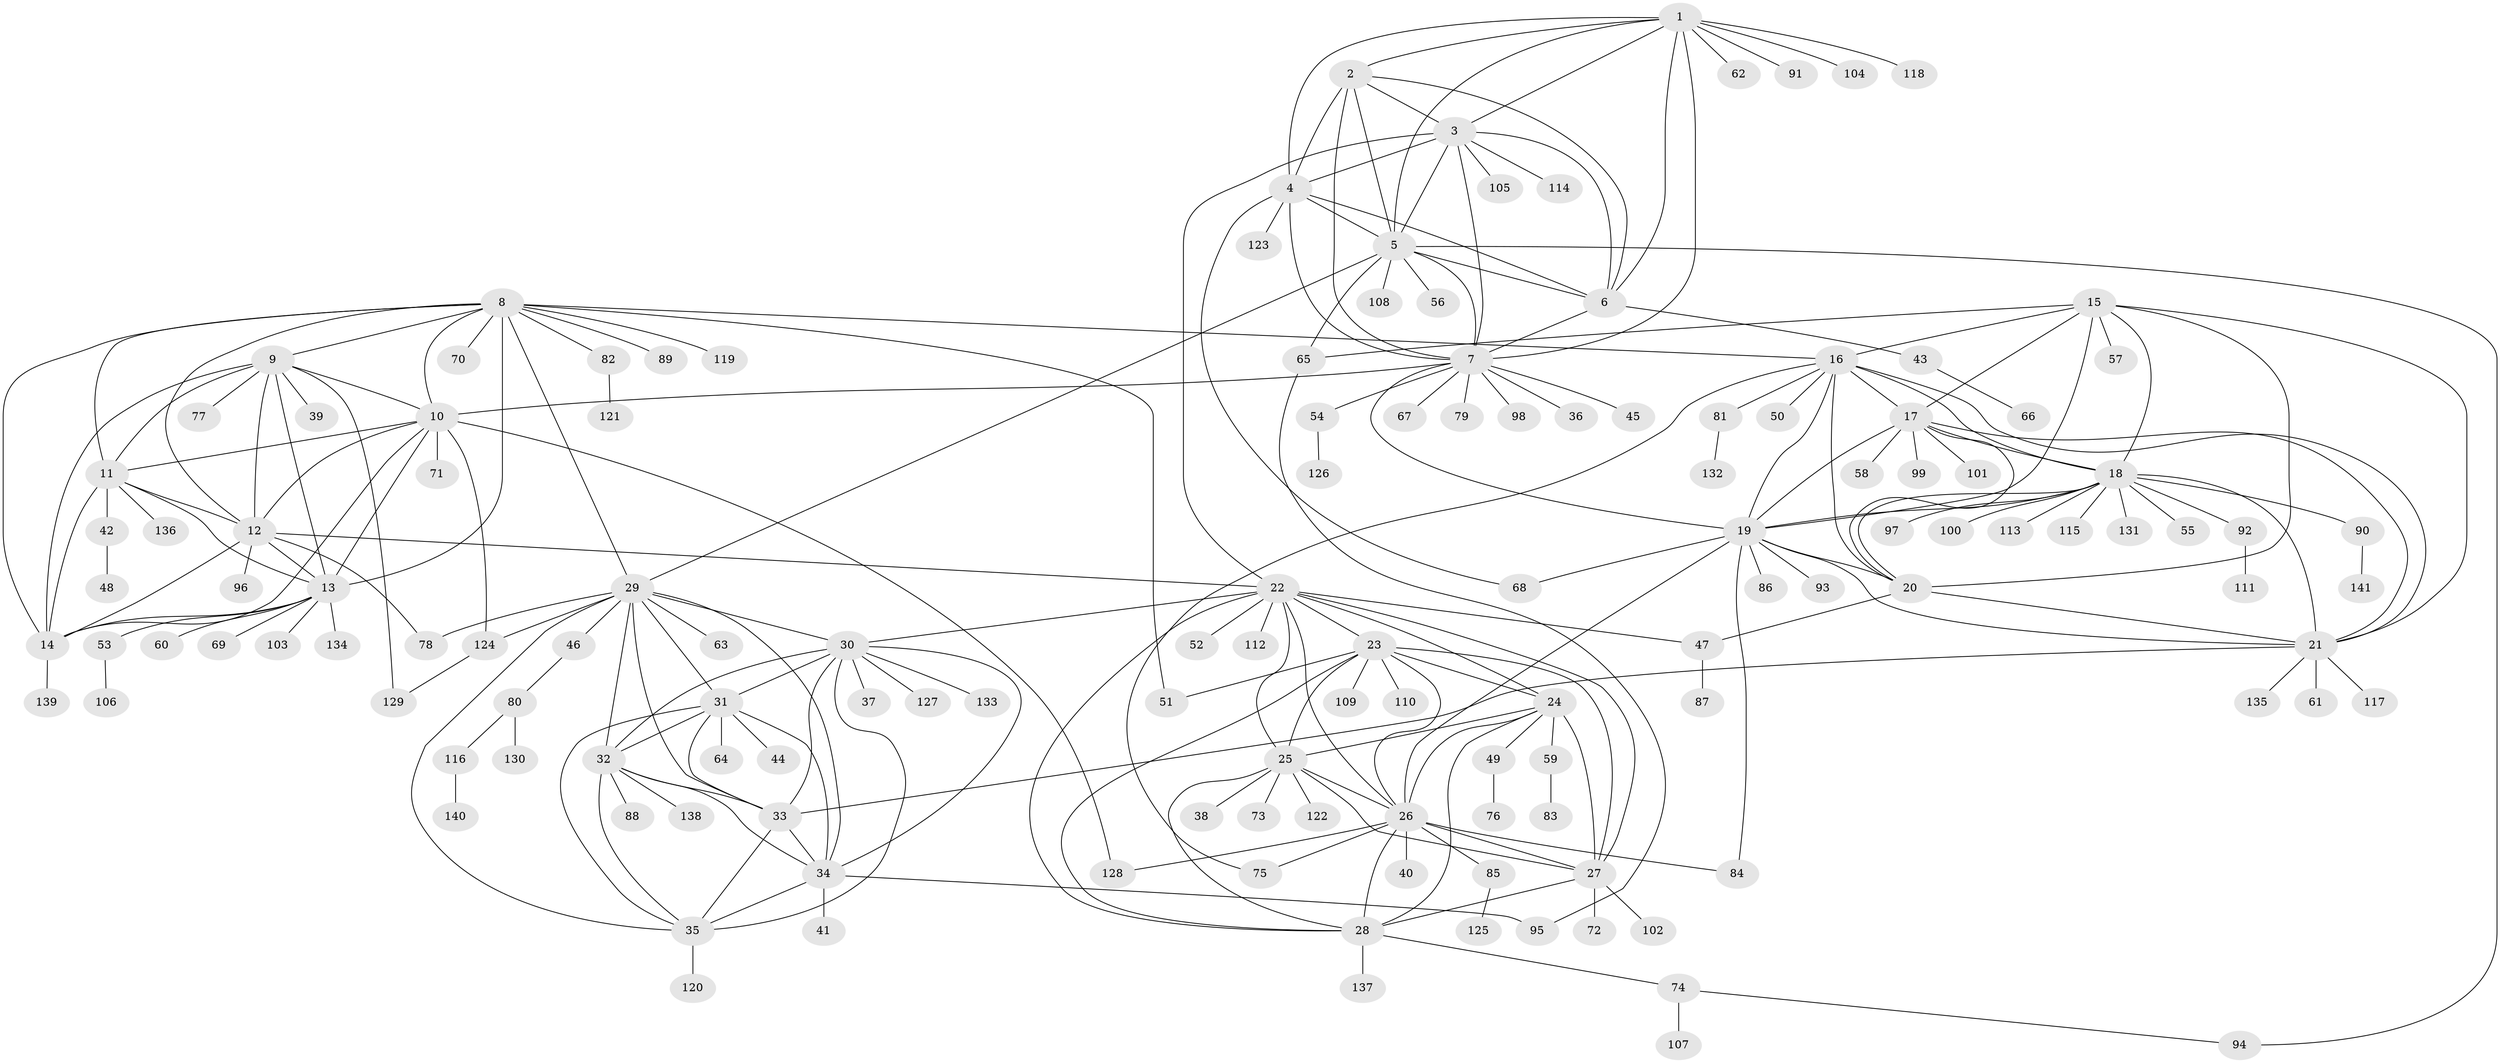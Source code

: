 // Generated by graph-tools (version 1.1) at 2025/37/03/09/25 02:37:11]
// undirected, 141 vertices, 233 edges
graph export_dot {
graph [start="1"]
  node [color=gray90,style=filled];
  1;
  2;
  3;
  4;
  5;
  6;
  7;
  8;
  9;
  10;
  11;
  12;
  13;
  14;
  15;
  16;
  17;
  18;
  19;
  20;
  21;
  22;
  23;
  24;
  25;
  26;
  27;
  28;
  29;
  30;
  31;
  32;
  33;
  34;
  35;
  36;
  37;
  38;
  39;
  40;
  41;
  42;
  43;
  44;
  45;
  46;
  47;
  48;
  49;
  50;
  51;
  52;
  53;
  54;
  55;
  56;
  57;
  58;
  59;
  60;
  61;
  62;
  63;
  64;
  65;
  66;
  67;
  68;
  69;
  70;
  71;
  72;
  73;
  74;
  75;
  76;
  77;
  78;
  79;
  80;
  81;
  82;
  83;
  84;
  85;
  86;
  87;
  88;
  89;
  90;
  91;
  92;
  93;
  94;
  95;
  96;
  97;
  98;
  99;
  100;
  101;
  102;
  103;
  104;
  105;
  106;
  107;
  108;
  109;
  110;
  111;
  112;
  113;
  114;
  115;
  116;
  117;
  118;
  119;
  120;
  121;
  122;
  123;
  124;
  125;
  126;
  127;
  128;
  129;
  130;
  131;
  132;
  133;
  134;
  135;
  136;
  137;
  138;
  139;
  140;
  141;
  1 -- 2;
  1 -- 3;
  1 -- 4;
  1 -- 5;
  1 -- 6;
  1 -- 7;
  1 -- 62;
  1 -- 91;
  1 -- 104;
  1 -- 118;
  2 -- 3;
  2 -- 4;
  2 -- 5;
  2 -- 6;
  2 -- 7;
  3 -- 4;
  3 -- 5;
  3 -- 6;
  3 -- 7;
  3 -- 22;
  3 -- 105;
  3 -- 114;
  4 -- 5;
  4 -- 6;
  4 -- 7;
  4 -- 68;
  4 -- 123;
  5 -- 6;
  5 -- 7;
  5 -- 29;
  5 -- 56;
  5 -- 65;
  5 -- 94;
  5 -- 108;
  6 -- 7;
  6 -- 43;
  7 -- 10;
  7 -- 19;
  7 -- 36;
  7 -- 45;
  7 -- 54;
  7 -- 67;
  7 -- 79;
  7 -- 98;
  8 -- 9;
  8 -- 10;
  8 -- 11;
  8 -- 12;
  8 -- 13;
  8 -- 14;
  8 -- 16;
  8 -- 29;
  8 -- 51;
  8 -- 70;
  8 -- 82;
  8 -- 89;
  8 -- 119;
  9 -- 10;
  9 -- 11;
  9 -- 12;
  9 -- 13;
  9 -- 14;
  9 -- 39;
  9 -- 77;
  9 -- 129;
  10 -- 11;
  10 -- 12;
  10 -- 13;
  10 -- 14;
  10 -- 71;
  10 -- 124;
  10 -- 128;
  11 -- 12;
  11 -- 13;
  11 -- 14;
  11 -- 42;
  11 -- 136;
  12 -- 13;
  12 -- 14;
  12 -- 22;
  12 -- 78;
  12 -- 96;
  13 -- 14;
  13 -- 53;
  13 -- 60;
  13 -- 69;
  13 -- 103;
  13 -- 134;
  14 -- 139;
  15 -- 16;
  15 -- 17;
  15 -- 18;
  15 -- 19;
  15 -- 20;
  15 -- 21;
  15 -- 57;
  15 -- 65;
  16 -- 17;
  16 -- 18;
  16 -- 19;
  16 -- 20;
  16 -- 21;
  16 -- 50;
  16 -- 75;
  16 -- 81;
  17 -- 18;
  17 -- 19;
  17 -- 20;
  17 -- 21;
  17 -- 58;
  17 -- 99;
  17 -- 101;
  18 -- 19;
  18 -- 20;
  18 -- 21;
  18 -- 55;
  18 -- 90;
  18 -- 92;
  18 -- 97;
  18 -- 100;
  18 -- 113;
  18 -- 115;
  18 -- 131;
  19 -- 20;
  19 -- 21;
  19 -- 26;
  19 -- 68;
  19 -- 84;
  19 -- 86;
  19 -- 93;
  20 -- 21;
  20 -- 47;
  21 -- 33;
  21 -- 61;
  21 -- 117;
  21 -- 135;
  22 -- 23;
  22 -- 24;
  22 -- 25;
  22 -- 26;
  22 -- 27;
  22 -- 28;
  22 -- 30;
  22 -- 47;
  22 -- 52;
  22 -- 112;
  23 -- 24;
  23 -- 25;
  23 -- 26;
  23 -- 27;
  23 -- 28;
  23 -- 51;
  23 -- 109;
  23 -- 110;
  24 -- 25;
  24 -- 26;
  24 -- 27;
  24 -- 28;
  24 -- 49;
  24 -- 59;
  25 -- 26;
  25 -- 27;
  25 -- 28;
  25 -- 38;
  25 -- 73;
  25 -- 122;
  26 -- 27;
  26 -- 28;
  26 -- 40;
  26 -- 75;
  26 -- 84;
  26 -- 85;
  26 -- 128;
  27 -- 28;
  27 -- 72;
  27 -- 102;
  28 -- 74;
  28 -- 137;
  29 -- 30;
  29 -- 31;
  29 -- 32;
  29 -- 33;
  29 -- 34;
  29 -- 35;
  29 -- 46;
  29 -- 63;
  29 -- 78;
  29 -- 124;
  30 -- 31;
  30 -- 32;
  30 -- 33;
  30 -- 34;
  30 -- 35;
  30 -- 37;
  30 -- 127;
  30 -- 133;
  31 -- 32;
  31 -- 33;
  31 -- 34;
  31 -- 35;
  31 -- 44;
  31 -- 64;
  32 -- 33;
  32 -- 34;
  32 -- 35;
  32 -- 88;
  32 -- 138;
  33 -- 34;
  33 -- 35;
  34 -- 35;
  34 -- 41;
  34 -- 95;
  35 -- 120;
  42 -- 48;
  43 -- 66;
  46 -- 80;
  47 -- 87;
  49 -- 76;
  53 -- 106;
  54 -- 126;
  59 -- 83;
  65 -- 95;
  74 -- 94;
  74 -- 107;
  80 -- 116;
  80 -- 130;
  81 -- 132;
  82 -- 121;
  85 -- 125;
  90 -- 141;
  92 -- 111;
  116 -- 140;
  124 -- 129;
}
